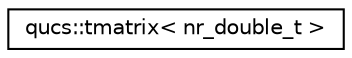digraph G
{
  edge [fontname="Helvetica",fontsize="10",labelfontname="Helvetica",labelfontsize="10"];
  node [fontname="Helvetica",fontsize="10",shape=record];
  rankdir="LR";
  Node1 [label="qucs::tmatrix\< nr_double_t \>",height=0.2,width=0.4,color="black", fillcolor="white", style="filled",URL="$classqucs_1_1tmatrix.html"];
}

